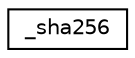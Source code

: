 digraph "Graphical Class Hierarchy"
{
  edge [fontname="Helvetica",fontsize="10",labelfontname="Helvetica",labelfontsize="10"];
  node [fontname="Helvetica",fontsize="10",shape=record];
  rankdir="LR";
  Node1 [label="_sha256",height=0.2,width=0.4,color="black", fillcolor="white", style="filled",URL="$struct__sha256.html"];
}
